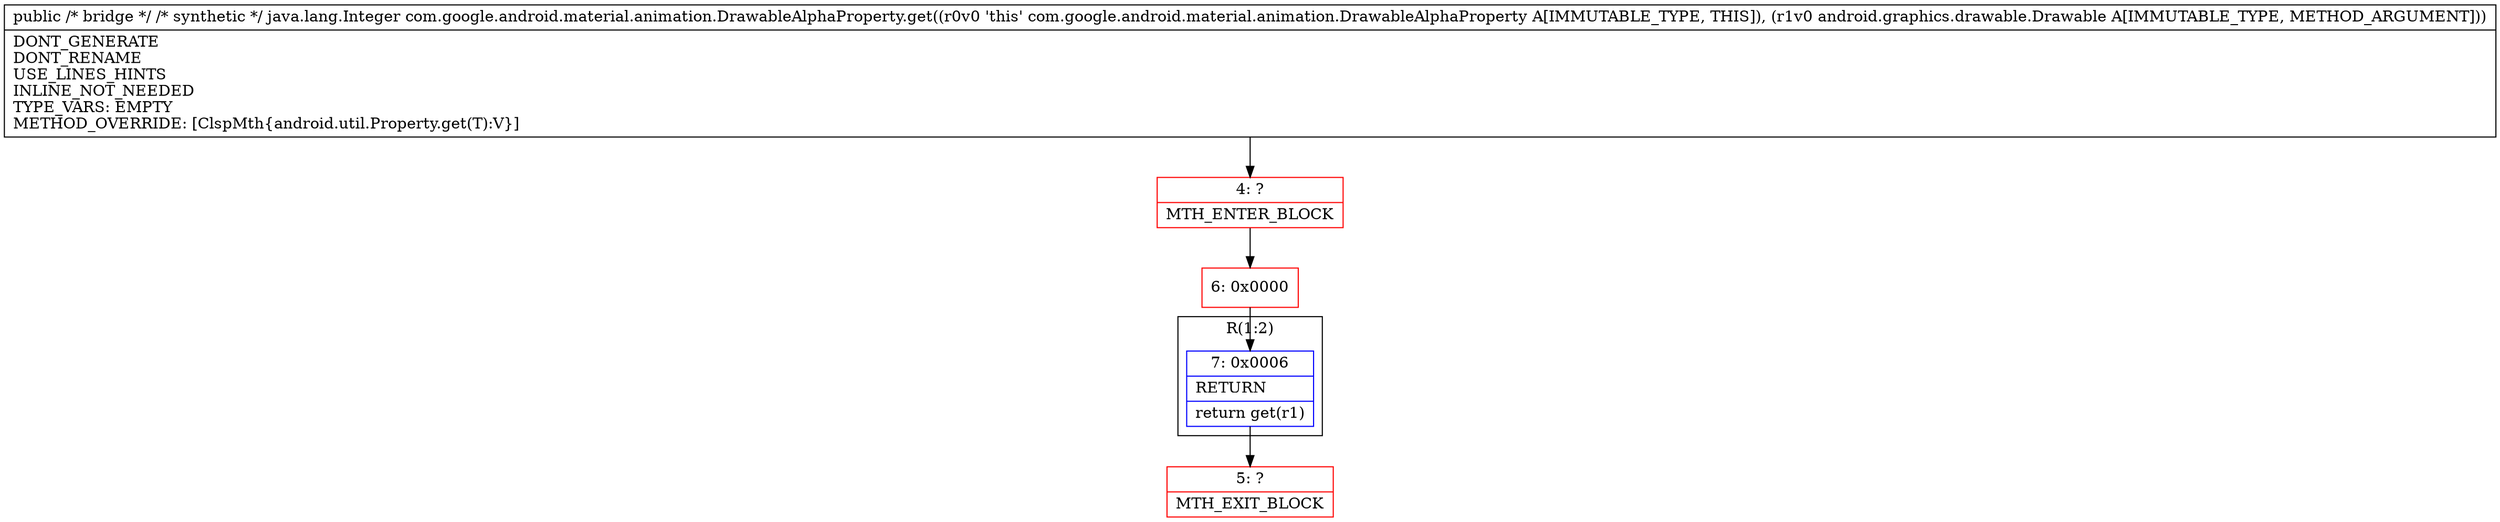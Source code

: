digraph "CFG forcom.google.android.material.animation.DrawableAlphaProperty.get(Ljava\/lang\/Object;)Ljava\/lang\/Object;" {
subgraph cluster_Region_1575977003 {
label = "R(1:2)";
node [shape=record,color=blue];
Node_7 [shape=record,label="{7\:\ 0x0006|RETURN\l|return get(r1)\l}"];
}
Node_4 [shape=record,color=red,label="{4\:\ ?|MTH_ENTER_BLOCK\l}"];
Node_6 [shape=record,color=red,label="{6\:\ 0x0000}"];
Node_5 [shape=record,color=red,label="{5\:\ ?|MTH_EXIT_BLOCK\l}"];
MethodNode[shape=record,label="{public \/* bridge *\/ \/* synthetic *\/ java.lang.Integer com.google.android.material.animation.DrawableAlphaProperty.get((r0v0 'this' com.google.android.material.animation.DrawableAlphaProperty A[IMMUTABLE_TYPE, THIS]), (r1v0 android.graphics.drawable.Drawable A[IMMUTABLE_TYPE, METHOD_ARGUMENT]))  | DONT_GENERATE\lDONT_RENAME\lUSE_LINES_HINTS\lINLINE_NOT_NEEDED\lTYPE_VARS: EMPTY\lMETHOD_OVERRIDE: [ClspMth\{android.util.Property.get(T):V\}]\l}"];
MethodNode -> Node_4;Node_7 -> Node_5;
Node_4 -> Node_6;
Node_6 -> Node_7;
}

